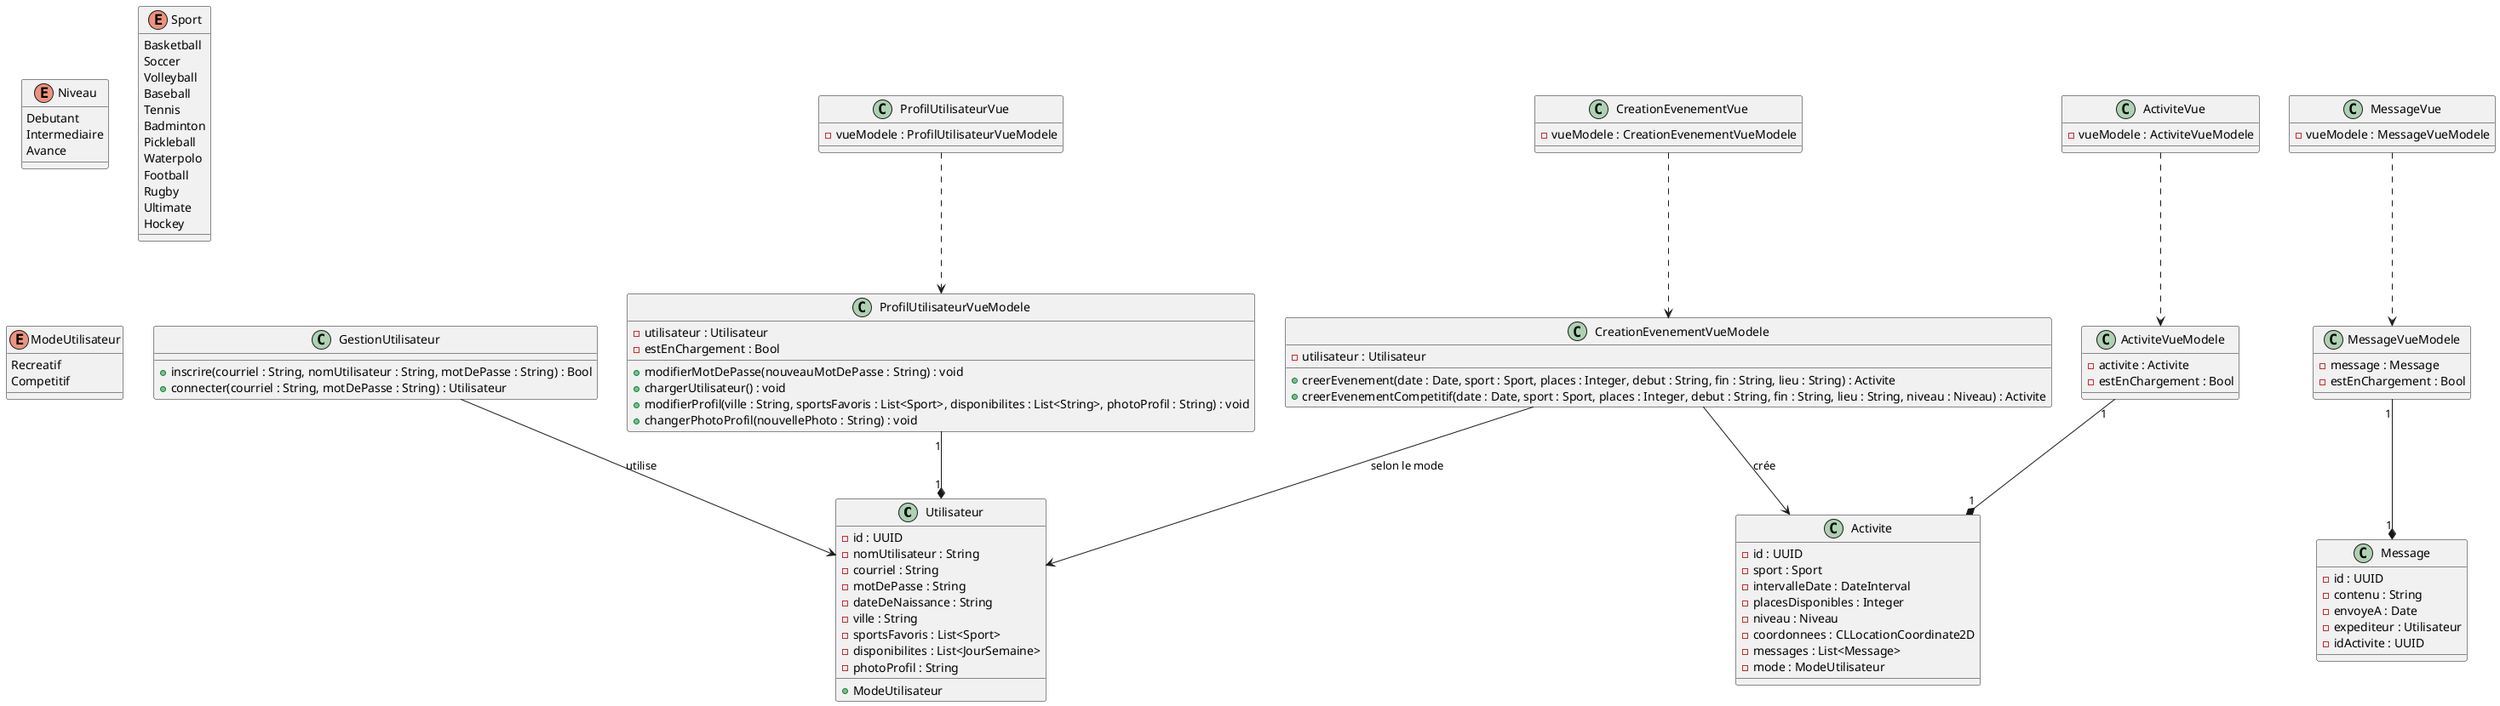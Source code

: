 @startuml SportLink

class Utilisateur {
  - {field} id : UUID
  - {field} nomUtilisateur : String
  - {field} courriel : String
  - {field} motDePasse : String
  - {field} dateDeNaissance : String
  - {field} ville : String
  - {field} sportsFavoris : List<Sport>
  - {field} disponibilites : List<JourSemaine>
  - {field} photoProfil : String

  + {method} ModeUtilisateur
}

class GestionUtilisateur {
    + inscrire(courriel : String, nomUtilisateur : String, motDePasse : String) : Bool
    + connecter(courriel : String, motDePasse : String) : Utilisateur
}

GestionUtilisateur --> Utilisateur : utilise

class ProfilUtilisateurVueModele {
  - {field} utilisateur : Utilisateur
  - {field} estEnChargement : Bool
  + {method} modifierMotDePasse(nouveauMotDePasse : String) : void
  + {method} chargerUtilisateur() : void
  + {method} modifierProfil(ville : String, sportsFavoris : List<Sport>, disponibilites : List<String>, photoProfil : String) : void
  + {method} changerPhotoProfil(nouvellePhoto : String) : void
}

class ProfilUtilisateurVue {
  - {field} vueModele : ProfilUtilisateurVueModele
}

ProfilUtilisateurVueModele "1" --* "1" Utilisateur
ProfilUtilisateurVue ..> ProfilUtilisateurVueModele

class Activite {
  - {field} id : UUID
  - {field} sport : Sport
  - {field} intervalleDate : DateInterval 
  - {field} placesDisponibles : Integer
  - {field} niveau : Niveau
  - {field} coordonnees : CLLocationCoordinate2D
  - {field} messages : List<Message>
  - {field} mode : ModeUtilisateur
}

class ActiviteVueModele {
  - {field} activite : Activite
  - {field} estEnChargement : Bool
}

class ActiviteVue {
  - {field} vueModele : ActiviteVueModele
}

ActiviteVueModele "1" --* "1" Activite
ActiviteVue ..> ActiviteVueModele

class CreationEvenementVueModele {
  - utilisateur : Utilisateur
  + {method} creerEvenement(date : Date, sport : Sport, places : Integer, debut : String, fin : String, lieu : String) : Activite
  + {method} creerEvenementCompetitif(date : Date, sport : Sport, places : Integer, debut : String, fin : String, lieu : String, niveau : Niveau) : Activite
}

class CreationEvenementVue {
  - vueModele : CreationEvenementVueModele
}

CreationEvenementVue ..> CreationEvenementVueModele
CreationEvenementVueModele --> Utilisateur : selon le mode
CreationEvenementVueModele --> Activite : crée

class Message {
  - {field} id : UUID
  - {field} contenu : String
  - {field} envoyeA : Date
  - {field} expediteur : Utilisateur
  - {field} idActivite : UUID
}

class MessageVueModele {
  - {field} message : Message
  - {field} estEnChargement : Bool
}

class MessageVue {
  - {field} vueModele : MessageVueModele
}

MessageVueModele "1" --* "1" Message
MessageVue ..> MessageVueModele

enum Niveau {
  Debutant
  Intermediaire
  Avance
}

enum Sport {
  Basketball
  Soccer
  Volleyball
  Baseball
  Tennis
  Badminton
  Pickleball
  Waterpolo
  Football
  Rugby
  Ultimate
  Hockey
}

enum ModeUtilisateur {
  Recreatif
  Competitif
}

@enduml